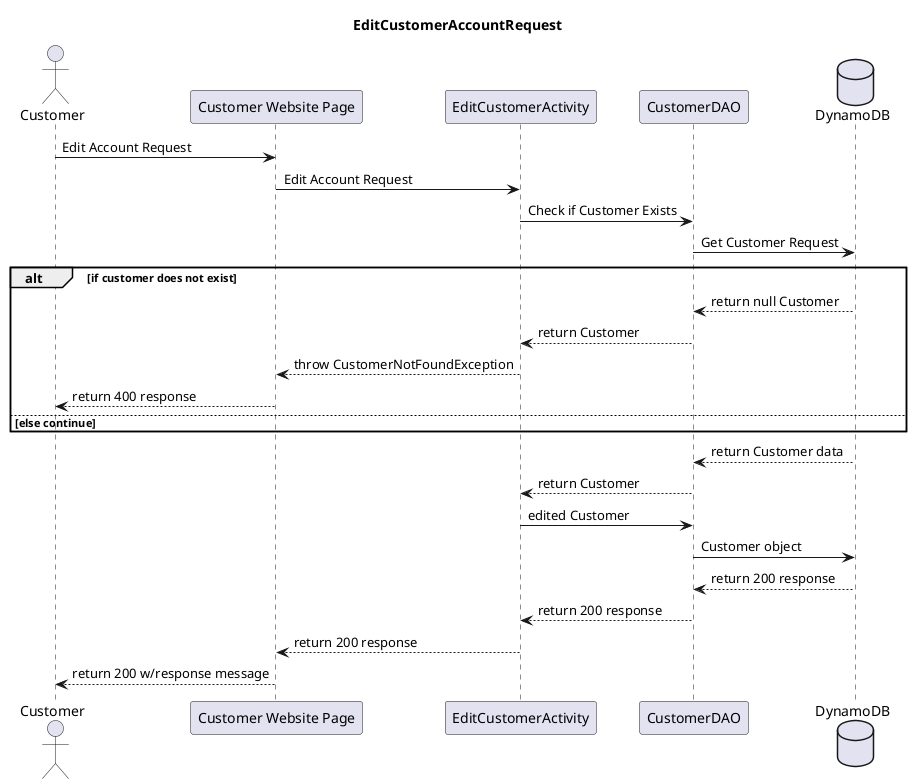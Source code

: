 @startuml
'https://plantuml.com/sequence-diagram

actor "Customer" as client
participant "Customer Website Page" as apiGateway
participant "EditCustomerActivity" as editCustomerActivity
participant "CustomerDAO" as customerDao
database "DynamoDB" as dynamoDB

title EditCustomerAccountRequest

client -> apiGateway : Edit Account Request
apiGateway -> editCustomerActivity : Edit Account Request
editCustomerActivity -> customerDao : Check if Customer Exists
customerDao -> dynamoDB : Get Customer Request
alt if customer does not exist
dynamoDB --> customerDao : return null Customer
customerDao --> editCustomerActivity : return Customer
editCustomerActivity --> apiGateway : throw CustomerNotFoundException
apiGateway --> client : return 400 response
else else continue
end
dynamoDB --> customerDao : return Customer data
customerDao --> editCustomerActivity : return Customer
editCustomerActivity -> customerDao : edited Customer
customerDao -> dynamoDB : Customer object
dynamoDB --> customerDao : return 200 response
customerDao --> editCustomerActivity : return 200 response
editCustomerActivity --> apiGateway : return 200 response
apiGateway --> client : return 200 w/response message

@enduml